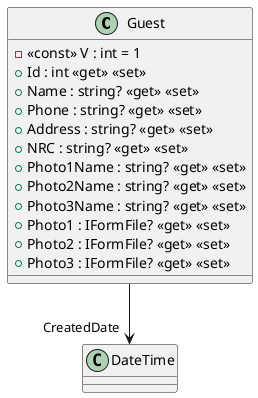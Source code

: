 @startuml
class Guest {
    - <<const>> V : int = 1
    + Id : int <<get>> <<set>>
    + Name : string? <<get>> <<set>>
    + Phone : string? <<get>> <<set>>
    + Address : string? <<get>> <<set>>
    + NRC : string? <<get>> <<set>>
    + Photo1Name : string? <<get>> <<set>>
    + Photo2Name : string? <<get>> <<set>>
    + Photo3Name : string? <<get>> <<set>>
    + Photo1 : IFormFile? <<get>> <<set>>
    + Photo2 : IFormFile? <<get>> <<set>>
    + Photo3 : IFormFile? <<get>> <<set>>
}
Guest --> "CreatedDate" DateTime
@enduml
